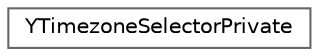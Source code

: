 digraph "Graphical Class Hierarchy"
{
 // LATEX_PDF_SIZE
  bgcolor="transparent";
  edge [fontname=Helvetica,fontsize=10,labelfontname=Helvetica,labelfontsize=10];
  node [fontname=Helvetica,fontsize=10,shape=box,height=0.2,width=0.4];
  rankdir="LR";
  Node0 [id="Node000000",label="YTimezoneSelectorPrivate",height=0.2,width=0.4,color="grey40", fillcolor="white", style="filled",URL="$classYTimezoneSelectorPrivate.html",tooltip=" "];
}
